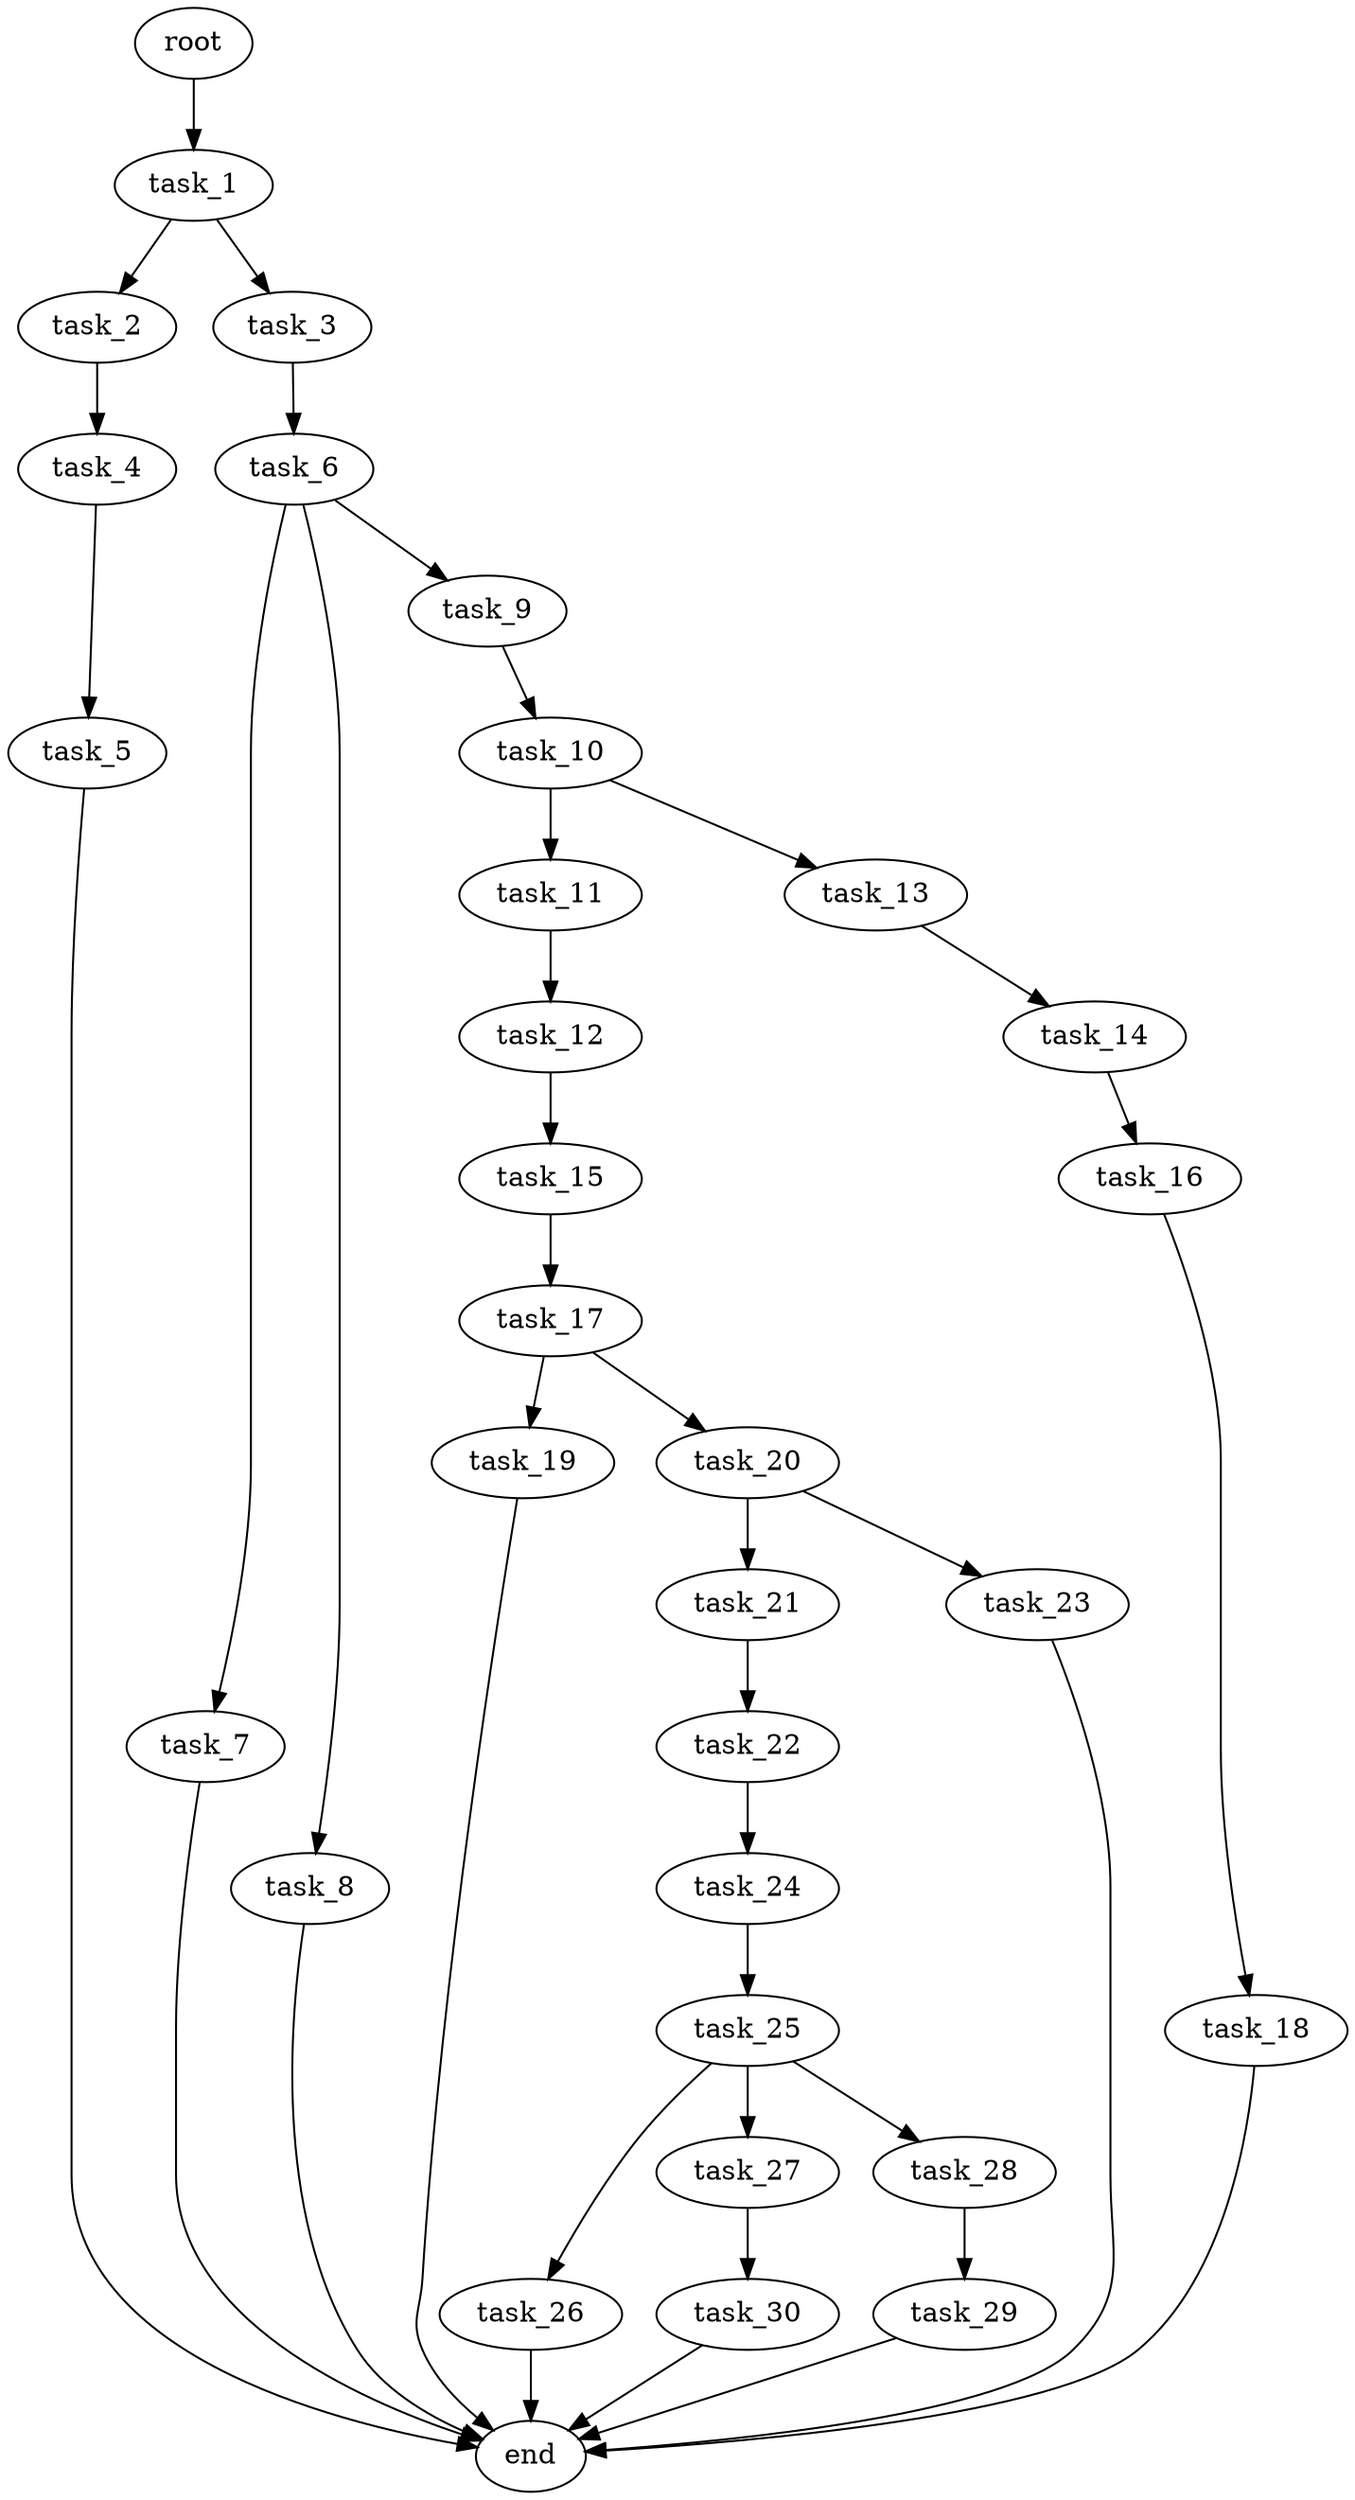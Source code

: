 digraph G {
  root [size="0.000000e+00"];
  task_1 [size="6.745547e+10"];
  task_2 [size="8.819424e+10"];
  task_3 [size="5.235641e+10"];
  task_4 [size="2.251461e+10"];
  task_5 [size="7.521486e+09"];
  task_6 [size="8.394250e+10"];
  task_7 [size="5.137331e+10"];
  task_8 [size="9.524884e+10"];
  task_9 [size="4.227800e+10"];
  task_10 [size="3.791569e+10"];
  task_11 [size="3.733464e+10"];
  task_12 [size="1.133222e+10"];
  task_13 [size="9.140538e+10"];
  task_14 [size="2.498402e+10"];
  task_15 [size="5.391657e+10"];
  task_16 [size="7.664373e+10"];
  task_17 [size="1.179536e+10"];
  task_18 [size="2.992481e+10"];
  task_19 [size="2.936157e+10"];
  task_20 [size="2.131446e+10"];
  task_21 [size="7.380519e+10"];
  task_22 [size="5.688851e+10"];
  task_23 [size="2.175414e+10"];
  task_24 [size="3.048893e+10"];
  task_25 [size="9.331181e+10"];
  task_26 [size="6.430093e+10"];
  task_27 [size="8.257448e+10"];
  task_28 [size="3.552558e+09"];
  task_29 [size="4.631107e+10"];
  task_30 [size="6.177869e+10"];
  end [size="0.000000e+00"];

  root -> task_1 [size="1.000000e-12"];
  task_1 -> task_2 [size="8.819424e+08"];
  task_1 -> task_3 [size="5.235641e+08"];
  task_2 -> task_4 [size="2.251461e+08"];
  task_3 -> task_6 [size="8.394250e+08"];
  task_4 -> task_5 [size="7.521486e+07"];
  task_5 -> end [size="1.000000e-12"];
  task_6 -> task_7 [size="5.137331e+08"];
  task_6 -> task_8 [size="9.524884e+08"];
  task_6 -> task_9 [size="4.227800e+08"];
  task_7 -> end [size="1.000000e-12"];
  task_8 -> end [size="1.000000e-12"];
  task_9 -> task_10 [size="3.791569e+08"];
  task_10 -> task_11 [size="3.733464e+08"];
  task_10 -> task_13 [size="9.140538e+08"];
  task_11 -> task_12 [size="1.133222e+08"];
  task_12 -> task_15 [size="5.391657e+08"];
  task_13 -> task_14 [size="2.498402e+08"];
  task_14 -> task_16 [size="7.664373e+08"];
  task_15 -> task_17 [size="1.179536e+08"];
  task_16 -> task_18 [size="2.992481e+08"];
  task_17 -> task_19 [size="2.936157e+08"];
  task_17 -> task_20 [size="2.131446e+08"];
  task_18 -> end [size="1.000000e-12"];
  task_19 -> end [size="1.000000e-12"];
  task_20 -> task_21 [size="7.380519e+08"];
  task_20 -> task_23 [size="2.175414e+08"];
  task_21 -> task_22 [size="5.688851e+08"];
  task_22 -> task_24 [size="3.048893e+08"];
  task_23 -> end [size="1.000000e-12"];
  task_24 -> task_25 [size="9.331181e+08"];
  task_25 -> task_26 [size="6.430093e+08"];
  task_25 -> task_27 [size="8.257448e+08"];
  task_25 -> task_28 [size="3.552558e+07"];
  task_26 -> end [size="1.000000e-12"];
  task_27 -> task_30 [size="6.177869e+08"];
  task_28 -> task_29 [size="4.631107e+08"];
  task_29 -> end [size="1.000000e-12"];
  task_30 -> end [size="1.000000e-12"];
}
